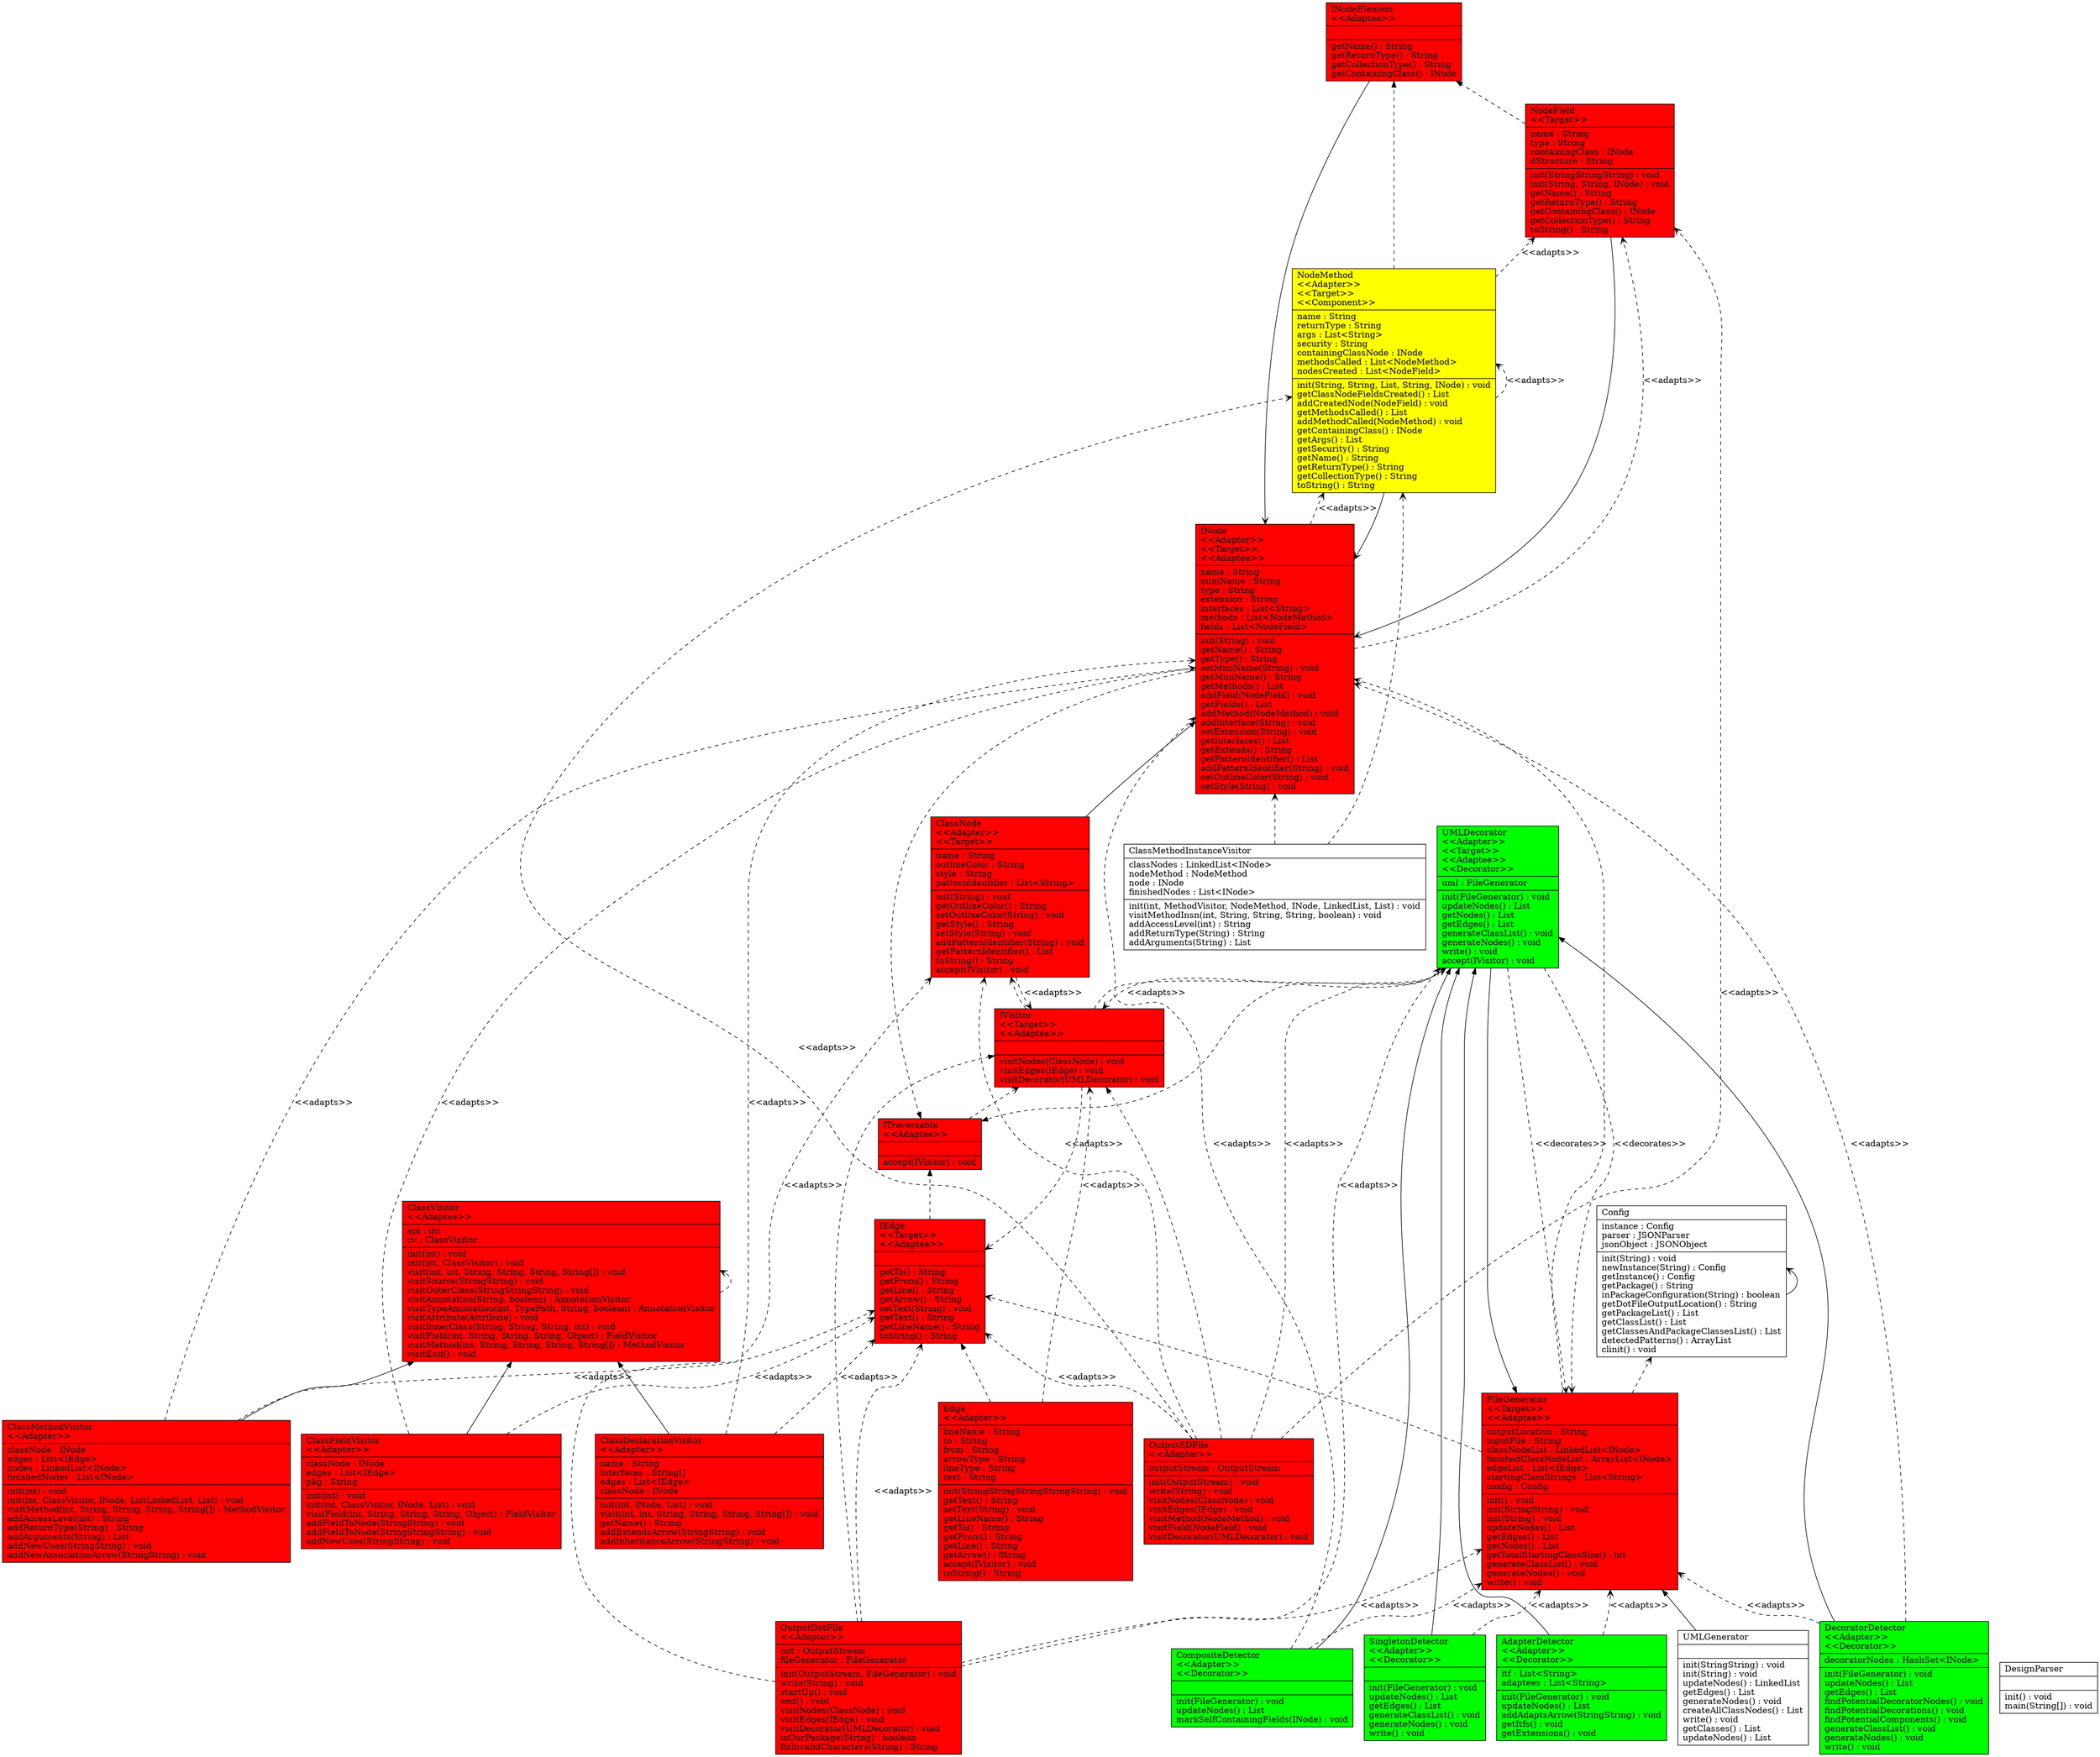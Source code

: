 digraph G {

fontname = "Bitstream Vera Sans"
fontsize = 8
rankdir=BT

node [shape = "record" color = "#000000" fillcolor = "#00ff00" style="filled"]
ClassTAdapterDetector [label = "{AdapterDetector\l\<\<Adapter\>\>\l\<\<Decorator\>\>\l|itf : List\<String\>\ladaptees : List\<String\>\l|init(FileGenerator) : void\lupdateNodes() : List\laddAdaptsArrow(StringString) : void\lgetItfs() : void\lgetExtensions() : void\l}"]
node [shape = "record" color = "#000000" fillcolor = "#ff0000" style="filled"]
ClassTClassDeclarationVisitor [label = "{ClassDeclarationVisitor\l\<\<Adapter\>\>\l|name : String\linterfaces : String[]\ledges : List\<IEdge\>\lclassNode : INode\l|init(int, INode, List) : void\lvisit(int, int, String, String, String, String[]) : void\lgetName() : String\laddExtendsArrow(StringString) : void\laddInheritanceArrow(StringString) : void\l}"]
node [shape = "record" color = "#000000" fillcolor = "#ff0000" style="filled"]
ClassTClassFieldVisitor [label = "{ClassFieldVisitor\l\<\<Adapter\>\>\l|classNode : INode\ledges : List\<IEdge\>\lpkg : String\l|init(int) : void\linit(int, ClassVisitor, INode, List) : void\lvisitField(int, String, String, String, Object) : FieldVisitor\laddFieldToNode(StringString) : void\laddFieldToNode(StringStringString) : void\laddNewUses(StringString) : void\l}"]
node [shape = "record" color = "#000000" fillcolor = "#000000" style=""]
ClassTClassMethodInstanceVisitor [label = "{ClassMethodInstanceVisitor\l|classNodes : LinkedList\<INode\>\lnodeMethod : NodeMethod\lnode : INode\lfinishedNodes : List\<INode\>\l|init(int, MethodVisitor, NodeMethod, INode, LinkedList, List) : void\lvisitMethodInsn(int, String, String, String, boolean) : void\laddAccessLevel(int) : String\laddReturnType(String) : String\laddArguments(String) : List\l}"]
node [shape = "record" color = "#000000" fillcolor = "#ff0000" style="filled"]
ClassTClassMethodVisitor [label = "{ClassMethodVisitor\l\<\<Adapter\>\>\l|classNode : INode\ledges : List\<IEdge\>\lnodes : LinkedList\<INode\>\lfinishedNodes : List\<INode\>\l|init(int) : void\linit(int, ClassVisitor, INode, ListLinkedList, List) : void\lvisitMethod(int, String, String, String, String[]) : MethodVisitor\laddAccessLevel(int) : String\laddReturnType(String) : String\laddArguments(String) : List\laddNewUses(StringString) : void\laddNewAssociationArrow(StringString) : void\l}"]
node [shape = "record" color = "#000000" fillcolor = "#ff0000" style="filled"]
ClassTClassNode [label = "{ClassNode\l\<\<Adapter\>\>\l\<\<Target\>\>\l|name : String\loutlineColor : String\lstyle : String\lpatternIdentifier : List\<String\>\l|init(String) : void\lgetOutlineColor() : String\lsetOutlineColor(String) : void\lgetStyle() : String\lsetStyle(String) : void\laddPatternIdentifier(String) : void\lgetPatternIdentifier() : List\ltoString() : String\laccept(IVisitor) : void\l}"]
node [shape = "record" color = "#000000" fillcolor = "#00ff00" style="filled"]
ClassTCompositeDetector [label = "{CompositeDetector\l\<\<Adapter\>\>\l\<\<Decorator\>\>\l||init(FileGenerator) : void\lupdateNodes() : List\lmarkSelfContainingFields(INode) : void\l}"]
node [shape = "record" color = "#000000" fillcolor = "#000000" style=""]
ClassTConfig [label = "{Config\l|instance : Config\lparser : JSONParser\ljsonObject : JSONObject\l|init(String) : void\lnewInstance(String) : Config\lgetInstance() : Config\lgetPackage() : String\linPackageConfiguration(String) : boolean\lgetDotFileOutputLocation() : String\lgetPackageList() : List\lgetClassList() : List\lgetClassesAndPackageClassesList() : List\ldetectedPatterns() : ArrayList\lclinit() : void\l}"]
node [shape = "record" color = "#000000" fillcolor = "#00ff00" style="filled"]
ClassTDecoratorDetector [label = "{DecoratorDetector\l\<\<Adapter\>\>\l\<\<Decorator\>\>\l|decoratorNodes : HashSet\<INode\>\l|init(FileGenerator) : void\lupdateNodes() : List\lgetEdges() : List\lfindPotentialDecoratorNodes() : void\lfindPotentialDecorations() : void\lfindPotentialComponents() : void\lgenerateClassList() : void\lgenerateNodes() : void\lwrite() : void\l}"]
node [shape = "record" color = "#000000" fillcolor = "#000000" style=""]
ClassTDesignParser [label = "{DesignParser\l||init() : void\lmain(String[]) : void\l}"]
node [shape = "record" color = "#000000" fillcolor = "#ff0000" style="filled"]
ClassTEdge [label = "{Edge\l\<\<Adapter\>\>\l|lineName : String\lto : String\lfrom : String\larrowType : String\llineType : String\ltext : String\l|init(StringStringStringStringString) : void\lgetText() : String\lsetText(String) : void\lgetLineName() : String\lgetTo() : String\lgetFrom() : String\lgetLine() : String\lgetArrow() : String\laccept(IVisitor) : void\ltoString() : String\l}"]
node [shape = "record" color = "#000000" fillcolor = "#ff0000" style="filled"]
ClassTFileGenerator [label = "{FileGenerator\l\<\<Target\>\>\l\<\<Adaptee\>\>\l|outputLocation : String\linputFile : String\lclassNodeList : LinkedList\<INode\>\lfinishedClassNodeList : ArrayList\<INode\>\ledgeList : List\<IEdge\>\lstartingClassStrings : List\<String\>\lconfig : Config\l|init() : void\linit(StringString) : void\linit(String) : void\lupdateNodes() : List\lgetEdges() : List\lgetNodes() : List\lgetTotalStartingClassSize() : int\lgenerateClassList() : void\lgenerateNodes() : void\lwrite() : void\l}"]
node [shape = "record" color = "#000000" fillcolor = "#ff0000" style="filled"]
ClassTIEdge [label = "{IEdge\l\<\<Target\>\>\l\<\<Adaptee\>\>\l||getTo() : String\lgetFrom() : String\lgetLine() : String\lgetArrow() : String\lsetText(String) : void\lgetText() : String\lgetLineName() : String\ltoString() : String\l}"]
node [shape = "record" color = "#000000" fillcolor = "#ff0000" style="filled"]
ClassTINode [label = "{INode\l\<\<Adapter\>\>\l\<\<Target\>\>\l\<\<Adaptee\>\>\l|name : String\lminiName : String\ltype : String\lextension : String\linterfaces : List\<String\>\lmethods : List\<NodeMethod\>\lfields : List\<NodeField\>\l|init(String) : void\lgetName() : String\lgetType() : String\lsetMiniName(String) : void\lgetMiniName() : String\lgetMethods() : List\laddField(NodeField) : void\lgetFields() : List\laddMethod(NodeMethod) : void\laddInterface(String) : void\lsetExtension(String) : void\lgetInterfaces() : List\lgetExtends() : String\lgetPatternIdentifier() : List\laddPatternIdentifier(String) : void\lsetOutlineColor(String) : void\lsetStyle(String) : void\l}"]
node [shape = "record" color = "#000000" fillcolor = "#ff0000" style="filled"]
ClassTINodeElement [label = "{INodeElement\l\<\<Adaptee\>\>\l||getName() : String\lgetReturnType() : String\lgetCollectionType() : String\lgetContainingClass() : INode\l}"]
node [shape = "record" color = "#000000" fillcolor = "#ff0000" style="filled"]
ClassTITraversable [label = "{ITraversable\l\<\<Adaptee\>\>\l||accept(IVisitor) : void\l}"]
node [shape = "record" color = "#000000" fillcolor = "#ff0000" style="filled"]
ClassTIVisitor [label = "{IVisitor\l\<\<Target\>\>\l\<\<Adaptee\>\>\l||visitNodes(ClassNode) : void\lvisitEdges(IEdge) : void\lvisitDecorator(UMLDecorator) : void\l}"]
node [shape = "record" color = "#000000" fillcolor = "#ff0000" style="filled"]
ClassTNodeField [label = "{NodeField\l\<\<Target\>\>\l|name : String\ltype : String\lcontainingClass : INode\ldStructure : String\l|init(StringStringString) : void\linit(String, String, INode) : void\lgetName() : String\lgetReturnType() : String\lgetContainingClass() : INode\lgetCollectionType() : String\ltoString() : String\l}"]
node [shape = "record" color = "#000000" fillcolor = "#ffff00" style="filled"]
ClassTNodeMethod [label = "{NodeMethod\l\<\<Adapter\>\>\l\<\<Target\>\>\l\<\<Component\>\>\l|name : String\lreturnType : String\largs : List\<String\>\lsecurity : String\lcontainingClassNode : INode\lmethodsCalled : List\<NodeMethod\>\lnodesCreated : List\<NodeField\>\l|init(String, String, List, String, INode) : void\lgetClassNodeFieldsCreated() : List\laddCreatedNode(NodeField) : void\lgetMethodsCalled() : List\laddMethodCalled(NodeMethod) : void\lgetContainingClass() : INode\lgetArgs() : List\lgetSecurity() : String\lgetName() : String\lgetReturnType() : String\lgetCollectionType() : String\ltoString() : String\l}"]
node [shape = "record" color = "#000000" fillcolor = "#ff0000" style="filled"]
ClassTOutputDotFile [label = "{OutputDotFile\l\<\<Adapter\>\>\l|out : OutputStream\lfileGenerator : FileGenerator\l|init(OutputStream, FileGenerator) : void\lwrite(String) : void\lstartUp() : void\lend() : void\lvisitNodes(ClassNode) : void\lvisitEdges(IEdge) : void\lvisitDecorator(UMLDecorator) : void\linOurPackage(String) : boolean\lfixInvalidCharacters(String) : String\l}"]
node [shape = "record" color = "#000000" fillcolor = "#ff0000" style="filled"]
ClassTOutputSDFile [label = "{OutputSDFile\l\<\<Adapter\>\>\l|outputStream : OutputStream\l|init(OutputStream) : void\lwrite(String) : void\lvisitNodes(ClassNode) : void\lvisitEdges(IEdge) : void\lvisitMethod(NodeMethod) : void\lvisitField(NodeField) : void\lvisitDecorator(UMLDecorator) : void\l}"]
node [shape = "record" color = "#000000" fillcolor = "#00ff00" style="filled"]
ClassTSingletonDetector [label = "{SingletonDetector\l\<\<Adapter\>\>\l\<\<Decorator\>\>\l||init(FileGenerator) : void\lupdateNodes() : List\lgetEdges() : List\lgenerateClassList() : void\lgenerateNodes() : void\lwrite() : void\l}"]
node [shape = "record" color = "#000000" fillcolor = "#00ff00" style="filled"]
ClassTUMLDecorator [label = "{UMLDecorator\l\<\<Adapter\>\>\l\<\<Target\>\>\l\<\<Adaptee\>\>\l\<\<Decorator\>\>\l|uml : FileGenerator\l|init(FileGenerator) : void\lupdateNodes() : List\lgetNodes() : List\lgetEdges() : List\lgenerateClassList() : void\lgenerateNodes() : void\lwrite() : void\laccept(IVisitor) : void\l}"]
node [shape = "record" color = "#000000" fillcolor = "#000000" style=""]
ClassTUMLGenerator [label = "{UMLGenerator\l||init(StringString) : void\linit(String) : void\lupdateNodes() : LinkedList\lgetEdges() : List\lgenerateNodes() : void\lcreateAllClassNodes() : List\lwrite() : void\lgetClasses() : List\lupdateNodes() : List\l}"]
node [shape = "record" color = "#000000" fillcolor = "#ff0000" style="filled"]
ClassTClassVisitor [label = "{ClassVisitor\l\<\<Adaptee\>\>\l|api : int\lcv : ClassVisitor\l|init(int) : void\linit(int, ClassVisitor) : void\lvisit(int, int, String, String, String, String[]) : void\lvisitSource(StringString) : void\lvisitOuterClass(StringStringString) : void\lvisitAnnotation(String, boolean) : AnnotationVisitor\lvisitTypeAnnotation(int, TypePath, String, boolean) : AnnotationVisitor\lvisitAttribute(Attribute) : void\lvisitInnerClass(String, String, String, int) : void\lvisitField(int, String, String, String, Object) : FieldVisitor\lvisitMethod(int, String, String, String, String[]) : MethodVisitor\lvisitEnd() : void\l}"]
edge [arrowhead = "normal" style = "solid" label = ""]
ClassTAdapterDetector -> ClassTUMLDecorator
edge [arrowhead = "vee" style = "dashed" label = "\<\<adapts\>\>"]
ClassTAdapterDetector -> ClassTFileGenerator
edge [arrowhead = "normal" style = "solid" label = ""]
ClassTClassDeclarationVisitor -> ClassTClassVisitor
edge [arrowhead = "vee" style = "dashed" label = "\<\<adapts\>\>"]
ClassTClassDeclarationVisitor -> ClassTIEdge
edge [arrowhead = "vee" style = "dashed" label = "\<\<adapts\>\>"]
ClassTClassDeclarationVisitor -> ClassTINode
edge [arrowhead = "normal" style = "solid" label = ""]
ClassTClassFieldVisitor -> ClassTClassVisitor
edge [arrowhead = "vee" style = "dashed" label = "\<\<adapts\>\>"]
ClassTClassFieldVisitor -> ClassTINode
edge [arrowhead = "vee" style = "dashed" label = "\<\<adapts\>\>"]
ClassTClassFieldVisitor -> ClassTIEdge
edge [arrowhead = "vee" style = "dashed" label = ""]
ClassTClassMethodInstanceVisitor -> ClassTINode
edge [arrowhead = "vee" style = "dashed" label = ""]
ClassTClassMethodInstanceVisitor -> ClassTNodeMethod
edge [arrowhead = "normal" style = "solid" label = ""]
ClassTClassMethodVisitor -> ClassTClassVisitor
edge [arrowhead = "vee" style = "dashed" label = "\<\<adapts\>\>"]
ClassTClassMethodVisitor -> ClassTINode
edge [arrowhead = "vee" style = "dashed" label = "\<\<adapts\>\>"]
ClassTClassMethodVisitor -> ClassTIEdge
edge [arrowhead = "normal" style = "solid" label = ""]
ClassTClassNode -> ClassTINode
edge [arrowhead = "vee" style = "dashed" label = "\<\<adapts\>\>"]
ClassTClassNode -> ClassTIVisitor
edge [arrowhead = "normal" style = "solid" label = ""]
ClassTCompositeDetector -> ClassTUMLDecorator
edge [arrowhead = "vee" style = "dashed" label = "\<\<adapts\>\>"]
ClassTCompositeDetector -> ClassTFileGenerator
edge [arrowhead = "vee" style = "dashed" label = "\<\<adapts\>\>"]
ClassTCompositeDetector -> ClassTINode
edge [arrowhead = "vee" style = "solid" label = ""]
ClassTConfig -> ClassTConfig
edge [arrowhead = "normal" style = "solid" label = ""]
ClassTDecoratorDetector -> ClassTUMLDecorator
edge [arrowhead = "vee" style = "dashed" label = "\<\<adapts\>\>"]
ClassTDecoratorDetector -> ClassTINode
edge [arrowhead = "vee" style = "dashed" label = "\<\<adapts\>\>"]
ClassTDecoratorDetector -> ClassTFileGenerator
edge [arrowhead = "normal" style = "dashed" label = ""]
ClassTEdge -> ClassTIEdge
edge [arrowhead = "vee" style = "dashed" label = "\<\<adapts\>\>"]
ClassTEdge -> ClassTIVisitor
edge [arrowhead = "vee" style = "dashed" label = ""]
ClassTFileGenerator -> ClassTINode
edge [arrowhead = "vee" style = "dashed" label = ""]
ClassTFileGenerator -> ClassTIEdge
edge [arrowhead = "vee" style = "dashed" label = ""]
ClassTFileGenerator -> ClassTConfig
edge [arrowhead = "normal" style = "dashed" label = ""]
ClassTIEdge -> ClassTITraversable
edge [arrowhead = "normal" style = "dashed" label = ""]
ClassTINode -> ClassTITraversable
edge [arrowhead = "vee" style = "dashed" label = "\<\<adapts\>\>"]
ClassTINode -> ClassTNodeMethod
edge [arrowhead = "vee" style = "dashed" label = "\<\<adapts\>\>"]
ClassTINode -> ClassTNodeField
edge [arrowhead = "vee" style = "solid" label = ""]
ClassTINodeElement -> ClassTINode
edge [arrowhead = "vee" style = "dashed" label = ""]
ClassTITraversable -> ClassTIVisitor
edge [arrowhead = "vee" style = "dashed" label = ""]
ClassTIVisitor -> ClassTClassNode
edge [arrowhead = "vee" style = "dashed" label = ""]
ClassTIVisitor -> ClassTIEdge
edge [arrowhead = "vee" style = "dashed" label = ""]
ClassTIVisitor -> ClassTUMLDecorator
edge [arrowhead = "normal" style = "dashed" label = ""]
ClassTNodeField -> ClassTINodeElement
edge [arrowhead = "vee" style = "solid" label = ""]
ClassTNodeField -> ClassTINode
edge [arrowhead = "normal" style = "dashed" label = ""]
ClassTNodeMethod -> ClassTINodeElement
edge [arrowhead = "vee" style = "dashed" label = "\<\<adapts\>\>"]
ClassTNodeMethod -> ClassTNodeMethod
edge [arrowhead = "vee" style = "dashed" label = "\<\<adapts\>\>"]
ClassTNodeMethod -> ClassTNodeField
edge [arrowhead = "vee" style = "solid" label = ""]
ClassTNodeMethod -> ClassTINode
edge [arrowhead = "normal" style = "dashed" label = ""]
ClassTOutputDotFile -> ClassTIVisitor
edge [arrowhead = "vee" style = "dashed" label = "\<\<adapts\>\>"]
ClassTOutputDotFile -> ClassTFileGenerator
edge [arrowhead = "vee" style = "dashed" label = "\<\<adapts\>\>"]
ClassTOutputDotFile -> ClassTClassNode
edge [arrowhead = "vee" style = "dashed" label = "\<\<adapts\>\>"]
ClassTOutputDotFile -> ClassTIEdge
edge [arrowhead = "vee" style = "dashed" label = "\<\<adapts\>\>"]
ClassTOutputDotFile -> ClassTUMLDecorator
edge [arrowhead = "normal" style = "dashed" label = ""]
ClassTOutputSDFile -> ClassTIVisitor
edge [arrowhead = "vee" style = "dashed" label = "\<\<adapts\>\>"]
ClassTOutputSDFile -> ClassTClassNode
edge [arrowhead = "vee" style = "dashed" label = "\<\<adapts\>\>"]
ClassTOutputSDFile -> ClassTIEdge
edge [arrowhead = "vee" style = "dashed" label = "\<\<adapts\>\>"]
ClassTOutputSDFile -> ClassTNodeMethod
edge [arrowhead = "vee" style = "dashed" label = "\<\<adapts\>\>"]
ClassTOutputSDFile -> ClassTNodeField
edge [arrowhead = "vee" style = "dashed" label = "\<\<adapts\>\>"]
ClassTOutputSDFile -> ClassTUMLDecorator
edge [arrowhead = "normal" style = "solid" label = ""]
ClassTSingletonDetector -> ClassTUMLDecorator
edge [arrowhead = "vee" style = "dashed" label = "\<\<adapts\>\>"]
ClassTSingletonDetector -> ClassTFileGenerator
edge [arrowhead = "normal" style = "solid" label = ""]
ClassTUMLDecorator -> ClassTFileGenerator
edge [arrowhead = "normal" style = "dashed" label = ""]
ClassTUMLDecorator -> ClassTITraversable
edge [arrowhead = "vee" style = "dashed" label = "<<decorates>>"]
ClassTUMLDecorator -> ClassTFileGenerator
edge [arrowhead = "vee" style = "dashed" label = "<<decorates>>"]
ClassTUMLDecorator -> ClassTFileGenerator
edge [arrowhead = "vee" style = "dashed" label = "\<\<adapts\>\>"]
ClassTUMLDecorator -> ClassTIVisitor
edge [arrowhead = "normal" style = "solid" label = ""]
ClassTUMLGenerator -> ClassTFileGenerator
edge [arrowhead = "vee" style = "dashed" label = ""]
ClassTClassVisitor -> ClassTClassVisitor
}
